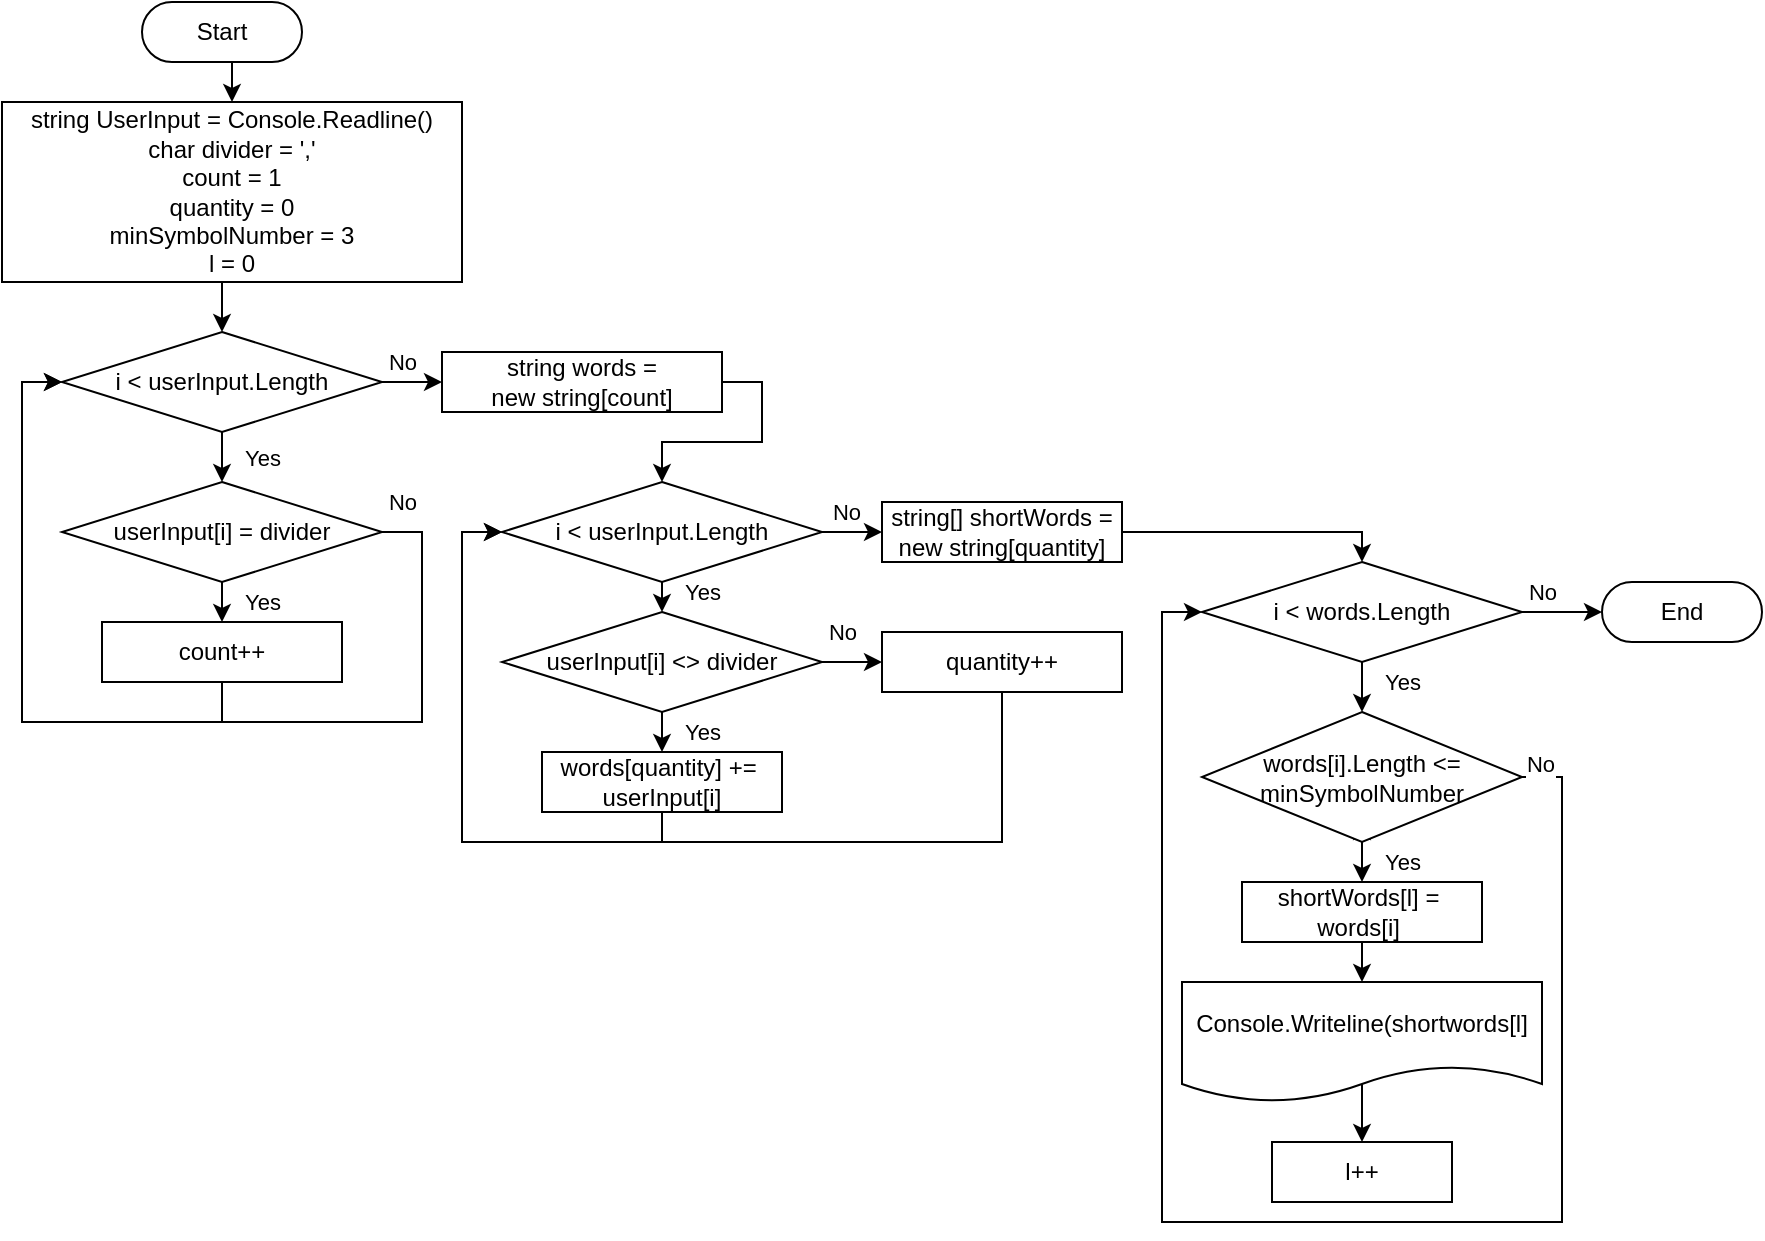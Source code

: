 <mxfile version="20.7.4" type="device"><diagram id="pm-a91s7fKKwMNQlTL7F" name="Задача1"><mxGraphModel dx="996" dy="555" grid="1" gridSize="10" guides="1" tooltips="1" connect="1" arrows="1" fold="1" page="1" pageScale="1" pageWidth="827" pageHeight="1169" math="0" shadow="0"><root><mxCell id="0"/><mxCell id="1" parent="0"/><mxCell id="Nu4pjCAsB8NmK9JNMbGx-1" style="edgeStyle=orthogonalEdgeStyle;rounded=0;orthogonalLoop=1;jettySize=auto;html=1;exitX=0.5;exitY=1;exitDx=0;exitDy=0;entryX=0.5;entryY=0;entryDx=0;entryDy=0;" edge="1" parent="1" source="ZMf6NAT-ExH72hnrPDGm-1" target="GNYCJdIrJEtZdNFi6g4e-1"><mxGeometry relative="1" as="geometry"/></mxCell><mxCell id="ZMf6NAT-ExH72hnrPDGm-1" value="Start" style="rounded=1;whiteSpace=wrap;html=1;arcSize=50;" parent="1" vertex="1"><mxGeometry x="110" y="10" width="80" height="30" as="geometry"/></mxCell><mxCell id="ZMf6NAT-ExH72hnrPDGm-9" style="edgeStyle=orthogonalEdgeStyle;rounded=0;orthogonalLoop=1;jettySize=auto;html=1;exitX=0.5;exitY=1;exitDx=0;exitDy=0;entryX=0.5;entryY=0;entryDx=0;entryDy=0;" parent="1" target="ZMf6NAT-ExH72hnrPDGm-4" edge="1"><mxGeometry relative="1" as="geometry"><mxPoint x="170" y="150" as="sourcePoint"/></mxGeometry></mxCell><mxCell id="ZMf6NAT-ExH72hnrPDGm-10" value="No" style="edgeStyle=orthogonalEdgeStyle;rounded=0;orthogonalLoop=1;jettySize=auto;html=1;exitX=1;exitY=0.5;exitDx=0;exitDy=0;entryX=0;entryY=0.5;entryDx=0;entryDy=0;" parent="1" source="ZMf6NAT-ExH72hnrPDGm-4" target="ZMf6NAT-ExH72hnrPDGm-7" edge="1"><mxGeometry x="-0.333" y="10" relative="1" as="geometry"><mxPoint as="offset"/></mxGeometry></mxCell><mxCell id="ZMf6NAT-ExH72hnrPDGm-12" value="Yes" style="edgeStyle=orthogonalEdgeStyle;rounded=0;orthogonalLoop=1;jettySize=auto;html=1;exitX=0.5;exitY=1;exitDx=0;exitDy=0;entryX=0.5;entryY=0;entryDx=0;entryDy=0;" parent="1" source="ZMf6NAT-ExH72hnrPDGm-4" edge="1"><mxGeometry y="20" relative="1" as="geometry"><mxPoint as="offset"/><mxPoint x="150" y="250" as="targetPoint"/></mxGeometry></mxCell><mxCell id="ZMf6NAT-ExH72hnrPDGm-4" value="i &amp;lt; userInput.Length" style="rhombus;whiteSpace=wrap;html=1;" parent="1" vertex="1"><mxGeometry x="70" y="175" width="160" height="50" as="geometry"/></mxCell><mxCell id="ZMf6NAT-ExH72hnrPDGm-14" style="edgeStyle=orthogonalEdgeStyle;rounded=0;orthogonalLoop=1;jettySize=auto;html=1;exitX=0.5;exitY=1;exitDx=0;exitDy=0;entryX=0;entryY=0.5;entryDx=0;entryDy=0;" parent="1" source="ZMf6NAT-ExH72hnrPDGm-6" target="ZMf6NAT-ExH72hnrPDGm-4" edge="1"><mxGeometry relative="1" as="geometry"><Array as="points"><mxPoint x="150" y="370"/><mxPoint x="50" y="370"/><mxPoint x="50" y="200"/></Array></mxGeometry></mxCell><mxCell id="ZMf6NAT-ExH72hnrPDGm-6" value="count++" style="rounded=0;whiteSpace=wrap;html=1;" parent="1" vertex="1"><mxGeometry x="90" y="320" width="120" height="30" as="geometry"/></mxCell><mxCell id="ZMf6NAT-ExH72hnrPDGm-11" style="edgeStyle=orthogonalEdgeStyle;rounded=0;orthogonalLoop=1;jettySize=auto;html=1;exitX=1;exitY=0.5;exitDx=0;exitDy=0;entryX=0.5;entryY=0;entryDx=0;entryDy=0;" parent="1" source="ZMf6NAT-ExH72hnrPDGm-7" target="GNYCJdIrJEtZdNFi6g4e-5" edge="1"><mxGeometry relative="1" as="geometry"><mxPoint x="440" y="200" as="targetPoint"/><Array as="points"><mxPoint x="420" y="200"/><mxPoint x="420" y="230"/><mxPoint x="370" y="230"/></Array></mxGeometry></mxCell><mxCell id="ZMf6NAT-ExH72hnrPDGm-7" value="string words = &lt;br&gt;new string[count]" style="rounded=0;whiteSpace=wrap;html=1;" parent="1" vertex="1"><mxGeometry x="260" y="185" width="140" height="30" as="geometry"/></mxCell><mxCell id="GNYCJdIrJEtZdNFi6g4e-1" value="string UserInput = Console.Readline()&lt;br&gt;char divider = ','&lt;br&gt;count = 1&lt;br&gt;quantity = 0&lt;br&gt;minSymbolNumber = 3&lt;br&gt;l = 0" style="rounded=0;whiteSpace=wrap;html=1;" parent="1" vertex="1"><mxGeometry x="40" y="60" width="230" height="90" as="geometry"/></mxCell><mxCell id="GNYCJdIrJEtZdNFi6g4e-33" value="Yes" style="edgeStyle=orthogonalEdgeStyle;rounded=0;orthogonalLoop=1;jettySize=auto;html=1;exitX=0.5;exitY=1;exitDx=0;exitDy=0;entryX=0.5;entryY=0;entryDx=0;entryDy=0;" parent="1" source="GNYCJdIrJEtZdNFi6g4e-3" target="ZMf6NAT-ExH72hnrPDGm-6" edge="1"><mxGeometry y="20" relative="1" as="geometry"><mxPoint as="offset"/></mxGeometry></mxCell><mxCell id="GNYCJdIrJEtZdNFi6g4e-34" value="No" style="edgeStyle=orthogonalEdgeStyle;rounded=0;orthogonalLoop=1;jettySize=auto;html=1;exitX=1;exitY=0.5;exitDx=0;exitDy=0;entryX=0;entryY=0.5;entryDx=0;entryDy=0;" parent="1" source="GNYCJdIrJEtZdNFi6g4e-3" target="ZMf6NAT-ExH72hnrPDGm-4" edge="1"><mxGeometry x="-0.96" y="15" relative="1" as="geometry"><mxPoint x="210" y="480" as="targetPoint"/><Array as="points"><mxPoint x="250" y="275"/><mxPoint x="250" y="370"/><mxPoint x="50" y="370"/><mxPoint x="50" y="200"/></Array><mxPoint as="offset"/></mxGeometry></mxCell><mxCell id="GNYCJdIrJEtZdNFi6g4e-3" value="userInput[i] = divider" style="rhombus;whiteSpace=wrap;html=1;" parent="1" vertex="1"><mxGeometry x="70" y="250" width="160" height="50" as="geometry"/></mxCell><mxCell id="GNYCJdIrJEtZdNFi6g4e-5" value="i &amp;lt; userInput.Length" style="rhombus;whiteSpace=wrap;html=1;" parent="1" vertex="1"><mxGeometry x="290" y="250" width="160" height="50" as="geometry"/></mxCell><mxCell id="GNYCJdIrJEtZdNFi6g4e-13" value="No" style="edgeStyle=orthogonalEdgeStyle;rounded=0;orthogonalLoop=1;jettySize=auto;html=1;entryX=0;entryY=0.5;entryDx=0;entryDy=0;" parent="1" source="GNYCJdIrJEtZdNFi6g4e-6" target="GNYCJdIrJEtZdNFi6g4e-8" edge="1"><mxGeometry x="0.2" y="15" relative="1" as="geometry"><mxPoint as="offset"/></mxGeometry></mxCell><mxCell id="GNYCJdIrJEtZdNFi6g4e-18" value="Yes" style="edgeStyle=orthogonalEdgeStyle;rounded=0;orthogonalLoop=1;jettySize=auto;html=1;exitX=0.5;exitY=1;exitDx=0;exitDy=0;entryX=0.5;entryY=0;entryDx=0;entryDy=0;" parent="1" source="GNYCJdIrJEtZdNFi6g4e-6" target="GNYCJdIrJEtZdNFi6g4e-7" edge="1"><mxGeometry y="20" relative="1" as="geometry"><mxPoint as="offset"/></mxGeometry></mxCell><mxCell id="GNYCJdIrJEtZdNFi6g4e-6" value="userInput[i] &amp;lt;&amp;gt; divider" style="rhombus;whiteSpace=wrap;html=1;" parent="1" vertex="1"><mxGeometry x="290" y="315" width="160" height="50" as="geometry"/></mxCell><mxCell id="GNYCJdIrJEtZdNFi6g4e-19" style="edgeStyle=orthogonalEdgeStyle;rounded=0;orthogonalLoop=1;jettySize=auto;html=1;exitX=0.5;exitY=1;exitDx=0;exitDy=0;entryX=0;entryY=0.5;entryDx=0;entryDy=0;" parent="1" source="GNYCJdIrJEtZdNFi6g4e-7" target="GNYCJdIrJEtZdNFi6g4e-5" edge="1"><mxGeometry relative="1" as="geometry"><Array as="points"><mxPoint x="370" y="430"/><mxPoint x="270" y="430"/><mxPoint x="270" y="275"/></Array></mxGeometry></mxCell><mxCell id="GNYCJdIrJEtZdNFi6g4e-7" value="words[quantity] +=&amp;nbsp;&lt;br&gt;userInput[i]" style="rounded=0;whiteSpace=wrap;html=1;" parent="1" vertex="1"><mxGeometry x="310" y="385" width="120" height="30" as="geometry"/></mxCell><mxCell id="GNYCJdIrJEtZdNFi6g4e-20" style="edgeStyle=orthogonalEdgeStyle;rounded=0;orthogonalLoop=1;jettySize=auto;html=1;exitX=0.5;exitY=1;exitDx=0;exitDy=0;entryX=0;entryY=0.5;entryDx=0;entryDy=0;" parent="1" source="GNYCJdIrJEtZdNFi6g4e-8" target="GNYCJdIrJEtZdNFi6g4e-5" edge="1"><mxGeometry relative="1" as="geometry"><mxPoint x="370" y="430" as="targetPoint"/><Array as="points"><mxPoint x="540" y="430"/><mxPoint x="270" y="430"/><mxPoint x="270" y="275"/></Array></mxGeometry></mxCell><mxCell id="GNYCJdIrJEtZdNFi6g4e-8" value="quantity++" style="rounded=0;whiteSpace=wrap;html=1;" parent="1" vertex="1"><mxGeometry x="480" y="325" width="120" height="30" as="geometry"/></mxCell><mxCell id="GNYCJdIrJEtZdNFi6g4e-9" value="Yes" style="endArrow=classic;html=1;rounded=0;exitX=0.5;exitY=1;exitDx=0;exitDy=0;" parent="1" source="GNYCJdIrJEtZdNFi6g4e-5" target="GNYCJdIrJEtZdNFi6g4e-6" edge="1"><mxGeometry x="-0.333" y="20" width="50" height="50" relative="1" as="geometry"><mxPoint x="240" y="335" as="sourcePoint"/><mxPoint x="290" y="285" as="targetPoint"/><mxPoint as="offset"/></mxGeometry></mxCell><mxCell id="GNYCJdIrJEtZdNFi6g4e-10" value="No" style="endArrow=classic;html=1;rounded=0;entryX=0;entryY=0.5;entryDx=0;entryDy=0;" parent="1" target="GNYCJdIrJEtZdNFi6g4e-21" edge="1"><mxGeometry x="-0.2" y="10" width="50" height="50" relative="1" as="geometry"><mxPoint x="450" y="275" as="sourcePoint"/><mxPoint x="500" y="275" as="targetPoint"/><mxPoint as="offset"/></mxGeometry></mxCell><mxCell id="GNYCJdIrJEtZdNFi6g4e-28" style="edgeStyle=orthogonalEdgeStyle;rounded=0;orthogonalLoop=1;jettySize=auto;html=1;exitX=1;exitY=0.5;exitDx=0;exitDy=0;entryX=0.5;entryY=0;entryDx=0;entryDy=0;" parent="1" source="GNYCJdIrJEtZdNFi6g4e-21" target="GNYCJdIrJEtZdNFi6g4e-23" edge="1"><mxGeometry relative="1" as="geometry"><Array as="points"><mxPoint x="720" y="275"/></Array></mxGeometry></mxCell><mxCell id="GNYCJdIrJEtZdNFi6g4e-21" value="string[] shortWords =&lt;br&gt;new string[quantity]" style="rounded=0;whiteSpace=wrap;html=1;" parent="1" vertex="1"><mxGeometry x="480" y="260" width="120" height="30" as="geometry"/></mxCell><mxCell id="GNYCJdIrJEtZdNFi6g4e-30" value="Yes" style="edgeStyle=orthogonalEdgeStyle;rounded=0;orthogonalLoop=1;jettySize=auto;html=1;exitX=0.5;exitY=1;exitDx=0;exitDy=0;" parent="1" source="GNYCJdIrJEtZdNFi6g4e-23" target="GNYCJdIrJEtZdNFi6g4e-27" edge="1"><mxGeometry x="0.455" y="20" relative="1" as="geometry"><mxPoint as="offset"/><mxPoint x="720" y="365" as="targetPoint"/></mxGeometry></mxCell><mxCell id="GNYCJdIrJEtZdNFi6g4e-46" value="No" style="edgeStyle=orthogonalEdgeStyle;rounded=0;orthogonalLoop=1;jettySize=auto;html=1;exitX=1;exitY=0.5;exitDx=0;exitDy=0;entryX=0;entryY=0.5;entryDx=0;entryDy=0;" parent="1" source="GNYCJdIrJEtZdNFi6g4e-23" target="GNYCJdIrJEtZdNFi6g4e-45" edge="1"><mxGeometry x="-0.5" y="10" relative="1" as="geometry"><mxPoint as="offset"/></mxGeometry></mxCell><mxCell id="GNYCJdIrJEtZdNFi6g4e-23" value="i &amp;lt; words.Length" style="rhombus;whiteSpace=wrap;html=1;" parent="1" vertex="1"><mxGeometry x="640" y="290" width="160" height="50" as="geometry"/></mxCell><mxCell id="GNYCJdIrJEtZdNFi6g4e-41" style="edgeStyle=orthogonalEdgeStyle;rounded=0;orthogonalLoop=1;jettySize=auto;html=1;exitX=0.5;exitY=1;exitDx=0;exitDy=0;entryX=0.5;entryY=0;entryDx=0;entryDy=0;" parent="1" source="GNYCJdIrJEtZdNFi6g4e-26" target="GNYCJdIrJEtZdNFi6g4e-39" edge="1"><mxGeometry relative="1" as="geometry"/></mxCell><mxCell id="GNYCJdIrJEtZdNFi6g4e-26" value="shortWords[l] =&amp;nbsp;&lt;br&gt;words[i]&amp;nbsp;" style="rounded=0;whiteSpace=wrap;html=1;" parent="1" vertex="1"><mxGeometry x="660" y="450" width="120" height="30" as="geometry"/></mxCell><mxCell id="GNYCJdIrJEtZdNFi6g4e-32" style="edgeStyle=orthogonalEdgeStyle;rounded=0;orthogonalLoop=1;jettySize=auto;html=1;exitX=0.5;exitY=1;exitDx=0;exitDy=0;" parent="1" source="GNYCJdIrJEtZdNFi6g4e-27" edge="1"><mxGeometry relative="1" as="geometry"><mxPoint x="720" y="420" as="targetPoint"/></mxGeometry></mxCell><mxCell id="GNYCJdIrJEtZdNFi6g4e-38" value="Yes" style="edgeStyle=orthogonalEdgeStyle;rounded=0;orthogonalLoop=1;jettySize=auto;html=1;exitX=0.5;exitY=1;exitDx=0;exitDy=0;entryX=0.5;entryY=0;entryDx=0;entryDy=0;" parent="1" source="GNYCJdIrJEtZdNFi6g4e-27" target="GNYCJdIrJEtZdNFi6g4e-26" edge="1"><mxGeometry y="20" relative="1" as="geometry"><mxPoint as="offset"/></mxGeometry></mxCell><mxCell id="GNYCJdIrJEtZdNFi6g4e-44" value="No" style="edgeStyle=orthogonalEdgeStyle;rounded=0;orthogonalLoop=1;jettySize=auto;html=1;exitX=1;exitY=0.5;exitDx=0;exitDy=0;entryX=0;entryY=0.5;entryDx=0;entryDy=0;" parent="1" source="GNYCJdIrJEtZdNFi6g4e-27" target="GNYCJdIrJEtZdNFi6g4e-23" edge="1"><mxGeometry x="-0.977" y="8" relative="1" as="geometry"><Array as="points"><mxPoint x="820" y="398"/><mxPoint x="820" y="620"/><mxPoint x="620" y="620"/><mxPoint x="620" y="315"/></Array><mxPoint y="1" as="offset"/></mxGeometry></mxCell><mxCell id="GNYCJdIrJEtZdNFi6g4e-27" value="words[i].Length &amp;lt;= minSymbolNumber" style="rhombus;whiteSpace=wrap;html=1;" parent="1" vertex="1"><mxGeometry x="640" y="365" width="160" height="65" as="geometry"/></mxCell><mxCell id="GNYCJdIrJEtZdNFi6g4e-42" value="" style="edgeStyle=orthogonalEdgeStyle;rounded=0;orthogonalLoop=1;jettySize=auto;html=1;exitX=0.5;exitY=0;exitDx=0;exitDy=0;" parent="1" source="GNYCJdIrJEtZdNFi6g4e-39" target="GNYCJdIrJEtZdNFi6g4e-40" edge="1"><mxGeometry relative="1" as="geometry"><Array as="points"><mxPoint x="720" y="560"/><mxPoint x="720" y="560"/></Array></mxGeometry></mxCell><mxCell id="GNYCJdIrJEtZdNFi6g4e-39" value="Console.Writeline(shortwords[l]" style="shape=document;whiteSpace=wrap;html=1;boundedLbl=1;" parent="1" vertex="1"><mxGeometry x="630" y="500" width="180" height="60" as="geometry"/></mxCell><mxCell id="GNYCJdIrJEtZdNFi6g4e-40" value="l++" style="rounded=0;whiteSpace=wrap;html=1;" parent="1" vertex="1"><mxGeometry x="675" y="580" width="90" height="30" as="geometry"/></mxCell><mxCell id="GNYCJdIrJEtZdNFi6g4e-43" style="edgeStyle=orthogonalEdgeStyle;rounded=0;orthogonalLoop=1;jettySize=auto;html=1;exitX=0.5;exitY=1;exitDx=0;exitDy=0;" parent="1" source="GNYCJdIrJEtZdNFi6g4e-40" target="GNYCJdIrJEtZdNFi6g4e-40" edge="1"><mxGeometry relative="1" as="geometry"/></mxCell><mxCell id="GNYCJdIrJEtZdNFi6g4e-45" value="End" style="rounded=1;whiteSpace=wrap;html=1;arcSize=50;" parent="1" vertex="1"><mxGeometry x="840" y="300" width="80" height="30" as="geometry"/></mxCell><mxCell id="Nu4pjCAsB8NmK9JNMbGx-2" style="edgeStyle=orthogonalEdgeStyle;rounded=0;orthogonalLoop=1;jettySize=auto;html=1;exitX=0.5;exitY=1;exitDx=0;exitDy=0;" edge="1" parent="1" source="ZMf6NAT-ExH72hnrPDGm-1" target="ZMf6NAT-ExH72hnrPDGm-1"><mxGeometry relative="1" as="geometry"/></mxCell></root></mxGraphModel></diagram></mxfile>